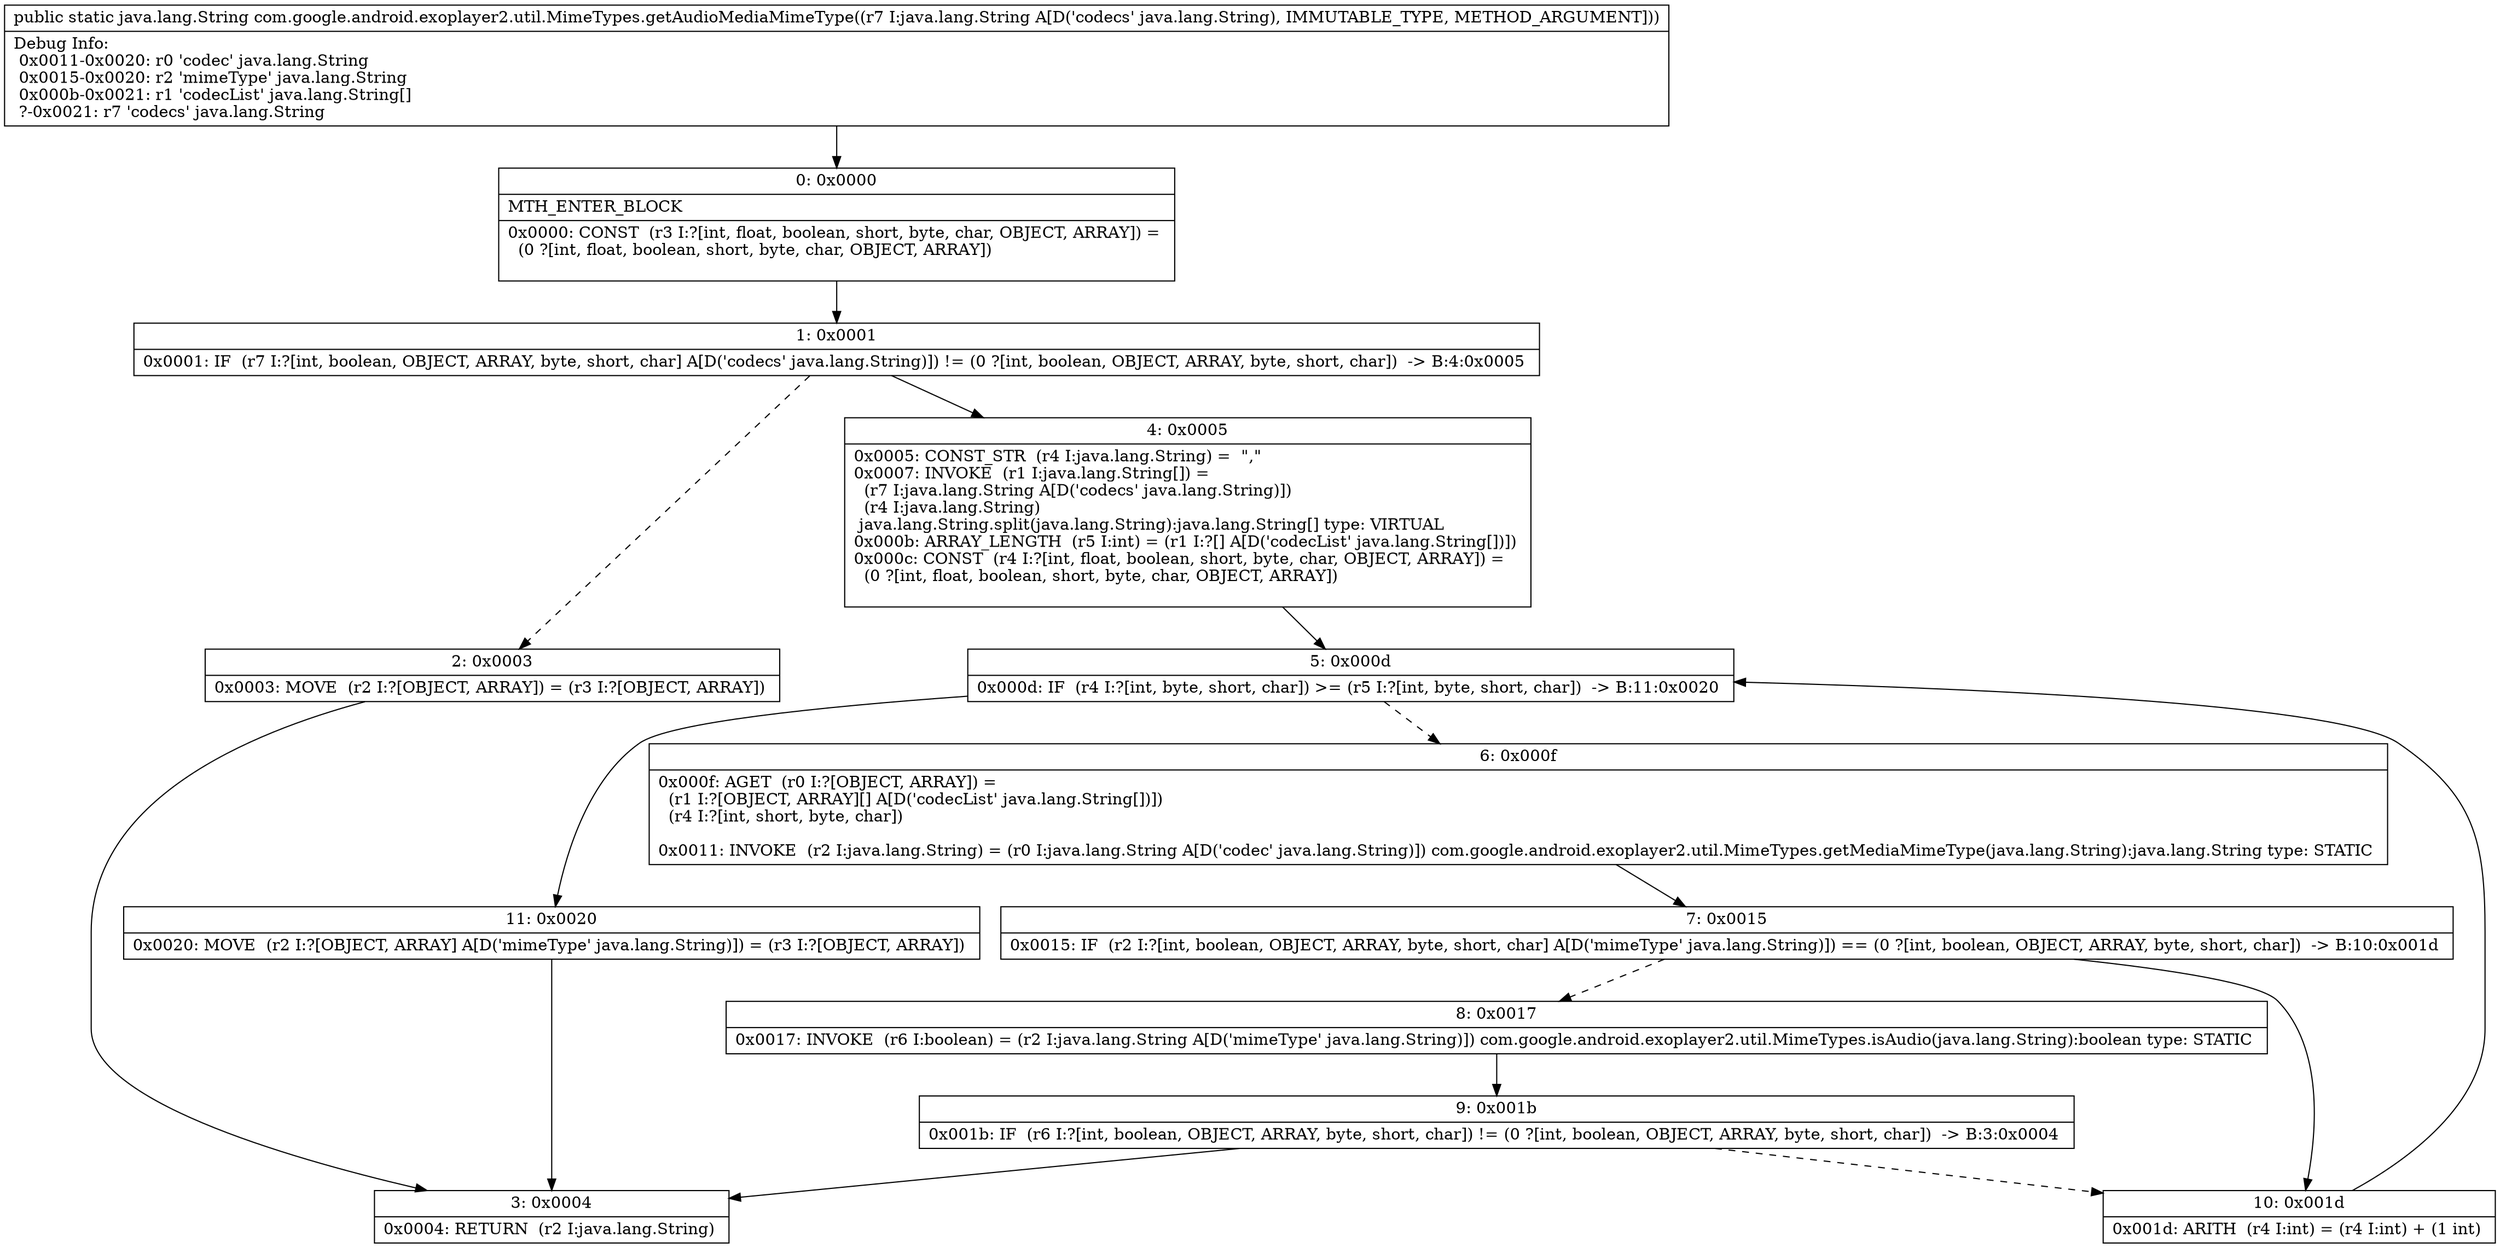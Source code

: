 digraph "CFG forcom.google.android.exoplayer2.util.MimeTypes.getAudioMediaMimeType(Ljava\/lang\/String;)Ljava\/lang\/String;" {
Node_0 [shape=record,label="{0\:\ 0x0000|MTH_ENTER_BLOCK\l|0x0000: CONST  (r3 I:?[int, float, boolean, short, byte, char, OBJECT, ARRAY]) = \l  (0 ?[int, float, boolean, short, byte, char, OBJECT, ARRAY])\l \l}"];
Node_1 [shape=record,label="{1\:\ 0x0001|0x0001: IF  (r7 I:?[int, boolean, OBJECT, ARRAY, byte, short, char] A[D('codecs' java.lang.String)]) != (0 ?[int, boolean, OBJECT, ARRAY, byte, short, char])  \-\> B:4:0x0005 \l}"];
Node_2 [shape=record,label="{2\:\ 0x0003|0x0003: MOVE  (r2 I:?[OBJECT, ARRAY]) = (r3 I:?[OBJECT, ARRAY]) \l}"];
Node_3 [shape=record,label="{3\:\ 0x0004|0x0004: RETURN  (r2 I:java.lang.String) \l}"];
Node_4 [shape=record,label="{4\:\ 0x0005|0x0005: CONST_STR  (r4 I:java.lang.String) =  \",\" \l0x0007: INVOKE  (r1 I:java.lang.String[]) = \l  (r7 I:java.lang.String A[D('codecs' java.lang.String)])\l  (r4 I:java.lang.String)\l java.lang.String.split(java.lang.String):java.lang.String[] type: VIRTUAL \l0x000b: ARRAY_LENGTH  (r5 I:int) = (r1 I:?[] A[D('codecList' java.lang.String[])]) \l0x000c: CONST  (r4 I:?[int, float, boolean, short, byte, char, OBJECT, ARRAY]) = \l  (0 ?[int, float, boolean, short, byte, char, OBJECT, ARRAY])\l \l}"];
Node_5 [shape=record,label="{5\:\ 0x000d|0x000d: IF  (r4 I:?[int, byte, short, char]) \>= (r5 I:?[int, byte, short, char])  \-\> B:11:0x0020 \l}"];
Node_6 [shape=record,label="{6\:\ 0x000f|0x000f: AGET  (r0 I:?[OBJECT, ARRAY]) = \l  (r1 I:?[OBJECT, ARRAY][] A[D('codecList' java.lang.String[])])\l  (r4 I:?[int, short, byte, char])\l \l0x0011: INVOKE  (r2 I:java.lang.String) = (r0 I:java.lang.String A[D('codec' java.lang.String)]) com.google.android.exoplayer2.util.MimeTypes.getMediaMimeType(java.lang.String):java.lang.String type: STATIC \l}"];
Node_7 [shape=record,label="{7\:\ 0x0015|0x0015: IF  (r2 I:?[int, boolean, OBJECT, ARRAY, byte, short, char] A[D('mimeType' java.lang.String)]) == (0 ?[int, boolean, OBJECT, ARRAY, byte, short, char])  \-\> B:10:0x001d \l}"];
Node_8 [shape=record,label="{8\:\ 0x0017|0x0017: INVOKE  (r6 I:boolean) = (r2 I:java.lang.String A[D('mimeType' java.lang.String)]) com.google.android.exoplayer2.util.MimeTypes.isAudio(java.lang.String):boolean type: STATIC \l}"];
Node_9 [shape=record,label="{9\:\ 0x001b|0x001b: IF  (r6 I:?[int, boolean, OBJECT, ARRAY, byte, short, char]) != (0 ?[int, boolean, OBJECT, ARRAY, byte, short, char])  \-\> B:3:0x0004 \l}"];
Node_10 [shape=record,label="{10\:\ 0x001d|0x001d: ARITH  (r4 I:int) = (r4 I:int) + (1 int) \l}"];
Node_11 [shape=record,label="{11\:\ 0x0020|0x0020: MOVE  (r2 I:?[OBJECT, ARRAY] A[D('mimeType' java.lang.String)]) = (r3 I:?[OBJECT, ARRAY]) \l}"];
MethodNode[shape=record,label="{public static java.lang.String com.google.android.exoplayer2.util.MimeTypes.getAudioMediaMimeType((r7 I:java.lang.String A[D('codecs' java.lang.String), IMMUTABLE_TYPE, METHOD_ARGUMENT]))  | Debug Info:\l  0x0011\-0x0020: r0 'codec' java.lang.String\l  0x0015\-0x0020: r2 'mimeType' java.lang.String\l  0x000b\-0x0021: r1 'codecList' java.lang.String[]\l  ?\-0x0021: r7 'codecs' java.lang.String\l}"];
MethodNode -> Node_0;
Node_0 -> Node_1;
Node_1 -> Node_2[style=dashed];
Node_1 -> Node_4;
Node_2 -> Node_3;
Node_4 -> Node_5;
Node_5 -> Node_6[style=dashed];
Node_5 -> Node_11;
Node_6 -> Node_7;
Node_7 -> Node_8[style=dashed];
Node_7 -> Node_10;
Node_8 -> Node_9;
Node_9 -> Node_3;
Node_9 -> Node_10[style=dashed];
Node_10 -> Node_5;
Node_11 -> Node_3;
}

